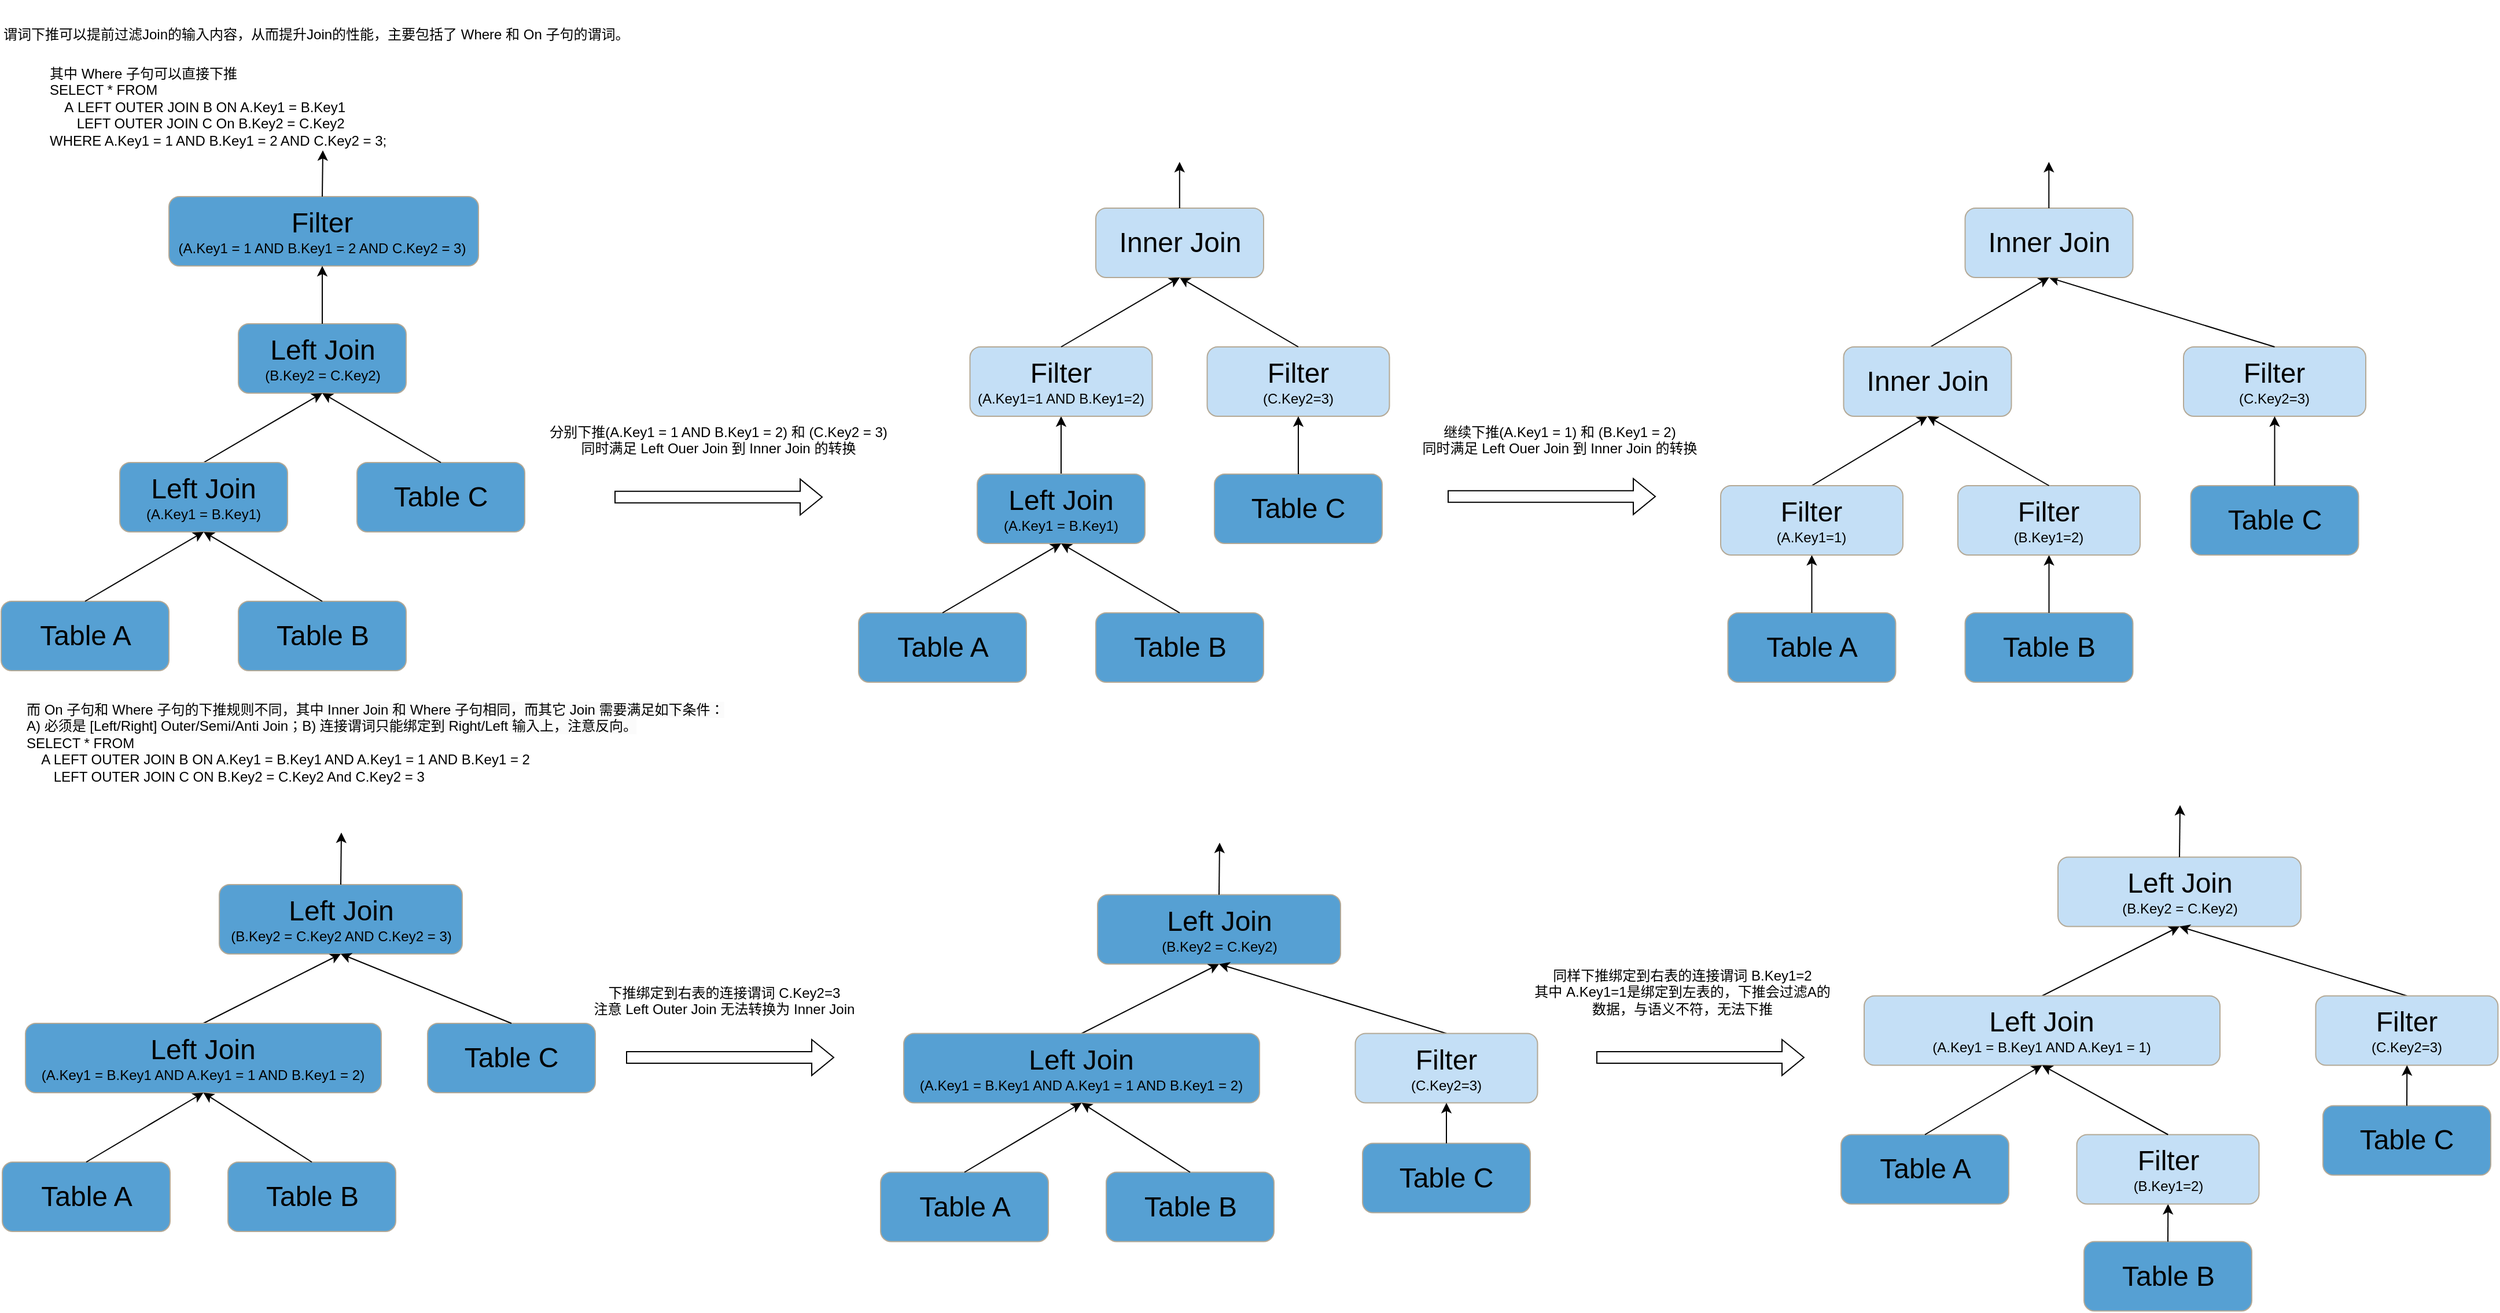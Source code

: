 <mxfile version="21.2.1" type="github">
  <diagram name="谓词下推" id="cbsx9Czcc-8pzS0EADx3">
    <mxGraphModel dx="4780" dy="2360" grid="1" gridSize="10" guides="1" tooltips="1" connect="1" arrows="1" fold="1" page="1" pageScale="1" pageWidth="827" pageHeight="1169" math="0" shadow="0">
      <root>
        <mxCell id="0" />
        <mxCell id="1" parent="0" />
        <mxCell id="pJjKv-Byt6Ofe4KoQBYE-75" value="" style="rounded=1;whiteSpace=wrap;html=1;strokeColor=#b4a996;fillColor=#c4dff6;" vertex="1" parent="1">
          <mxGeometry x="1052.25" y="310" width="157.5" height="60" as="geometry" />
        </mxCell>
        <mxCell id="pJjKv-Byt6Ofe4KoQBYE-1" value="谓词下推可以提前过滤Join的输入内容，从而提升Join的性能，主要包括了 Where 和 On 子句的谓词。" style="text;html=1;strokeColor=none;fillColor=none;align=left;verticalAlign=middle;whiteSpace=wrap;rounded=0;" vertex="1" parent="1">
          <mxGeometry x="10" y="10" width="800" height="60" as="geometry" />
        </mxCell>
        <mxCell id="pJjKv-Byt6Ofe4KoQBYE-3" value="其中 Where 子句可以直接下推&lt;br&gt;SELECT * FROM&lt;br&gt;&amp;nbsp; &amp;nbsp; A&amp;nbsp;LEFT OUTER JOIN B ON A.Key1 = B.Key1&amp;nbsp;&lt;br&gt;&amp;nbsp; &amp;nbsp; &amp;nbsp; &amp;nbsp;LEFT OUTER JOIN&amp;nbsp;C On B.Key2 = C.Key2&amp;nbsp;&lt;br&gt;WHERE A.Key1 = 1 AND B.Key1 = 2 AND C.Key2 = 3;" style="text;whiteSpace=wrap;html=1;" vertex="1" parent="1">
          <mxGeometry x="50" y="60" width="360" height="90" as="geometry" />
        </mxCell>
        <mxCell id="pJjKv-Byt6Ofe4KoQBYE-4" value="" style="rounded=1;whiteSpace=wrap;html=1;strokeColor=#b4a996;fillColor=#56a0d3;" vertex="1" parent="1">
          <mxGeometry x="155" y="180" width="267.5" height="60" as="geometry" />
        </mxCell>
        <mxCell id="pJjKv-Byt6Ofe4KoQBYE-5" value="&lt;font style=&quot;&quot;&gt;&lt;span style=&quot;font-size: 24px;&quot;&gt;Filter&lt;/span&gt;&lt;br&gt;&lt;font style=&quot;font-size: 12px;&quot;&gt;(A.Key1 = 1 AND B.Key1 = 2 AND C.Key2 = 3)&lt;/font&gt;&lt;br&gt;&lt;/font&gt;" style="text;html=1;strokeColor=none;fillColor=none;align=center;verticalAlign=middle;whiteSpace=wrap;rounded=0;" vertex="1" parent="1">
          <mxGeometry x="155" y="180" width="265" height="60" as="geometry" />
        </mxCell>
        <mxCell id="pJjKv-Byt6Ofe4KoQBYE-6" value="" style="rounded=1;whiteSpace=wrap;html=1;strokeColor=#b4a996;fillColor=#56a0d3;" vertex="1" parent="1">
          <mxGeometry x="215" y="290" width="145" height="60" as="geometry" />
        </mxCell>
        <mxCell id="pJjKv-Byt6Ofe4KoQBYE-7" value="&lt;font style=&quot;&quot;&gt;&lt;span style=&quot;font-size: 24px;&quot;&gt;Left Join&lt;br&gt;&lt;/span&gt;(B.Key2 = C.Key2)&lt;br&gt;&lt;/font&gt;" style="text;html=1;strokeColor=none;fillColor=none;align=center;verticalAlign=middle;whiteSpace=wrap;rounded=0;" vertex="1" parent="1">
          <mxGeometry x="227.5" y="290" width="120" height="60" as="geometry" />
        </mxCell>
        <mxCell id="pJjKv-Byt6Ofe4KoQBYE-10" value="" style="rounded=1;whiteSpace=wrap;html=1;strokeColor=#b4a996;fillColor=#56a0d3;" vertex="1" parent="1">
          <mxGeometry x="317.5" y="410" width="145" height="60" as="geometry" />
        </mxCell>
        <mxCell id="pJjKv-Byt6Ofe4KoQBYE-11" value="&lt;font style=&quot;&quot;&gt;&lt;span style=&quot;font-size: 24px;&quot;&gt;Table C&lt;/span&gt;&lt;br&gt;&lt;/font&gt;" style="text;html=1;strokeColor=none;fillColor=none;align=center;verticalAlign=middle;whiteSpace=wrap;rounded=0;" vertex="1" parent="1">
          <mxGeometry x="330" y="410" width="120" height="60" as="geometry" />
        </mxCell>
        <mxCell id="pJjKv-Byt6Ofe4KoQBYE-12" value="" style="endArrow=classic;html=1;rounded=0;exitX=0.5;exitY=0;exitDx=0;exitDy=0;entryX=0.5;entryY=1;entryDx=0;entryDy=0;" edge="1" parent="1" source="pJjKv-Byt6Ofe4KoQBYE-45" target="pJjKv-Byt6Ofe4KoQBYE-7">
          <mxGeometry width="50" height="50" relative="1" as="geometry">
            <mxPoint x="185" y="410" as="sourcePoint" />
            <mxPoint x="555" y="320" as="targetPoint" />
          </mxGeometry>
        </mxCell>
        <mxCell id="pJjKv-Byt6Ofe4KoQBYE-13" value="" style="endArrow=classic;html=1;rounded=0;exitX=0.5;exitY=0;exitDx=0;exitDy=0;entryX=0.5;entryY=1;entryDx=0;entryDy=0;" edge="1" parent="1" source="pJjKv-Byt6Ofe4KoQBYE-11" target="pJjKv-Byt6Ofe4KoQBYE-7">
          <mxGeometry width="50" height="50" relative="1" as="geometry">
            <mxPoint x="195" y="420" as="sourcePoint" />
            <mxPoint x="298" y="360" as="targetPoint" />
          </mxGeometry>
        </mxCell>
        <mxCell id="pJjKv-Byt6Ofe4KoQBYE-14" value="" style="endArrow=classic;html=1;rounded=0;entryX=0.5;entryY=1;entryDx=0;entryDy=0;" edge="1" parent="1" source="pJjKv-Byt6Ofe4KoQBYE-7" target="pJjKv-Byt6Ofe4KoQBYE-5">
          <mxGeometry width="50" height="50" relative="1" as="geometry">
            <mxPoint x="400" y="420" as="sourcePoint" />
            <mxPoint x="298" y="360" as="targetPoint" />
          </mxGeometry>
        </mxCell>
        <mxCell id="pJjKv-Byt6Ofe4KoQBYE-15" value="" style="endArrow=classic;html=1;rounded=0;exitX=0.5;exitY=0;exitDx=0;exitDy=0;" edge="1" parent="1" source="pJjKv-Byt6Ofe4KoQBYE-5">
          <mxGeometry width="50" height="50" relative="1" as="geometry">
            <mxPoint x="410" y="430" as="sourcePoint" />
            <mxPoint x="288" y="140" as="targetPoint" />
          </mxGeometry>
        </mxCell>
        <mxCell id="pJjKv-Byt6Ofe4KoQBYE-44" value="" style="rounded=1;whiteSpace=wrap;html=1;strokeColor=#b4a996;fillColor=#56a0d3;" vertex="1" parent="1">
          <mxGeometry x="112.5" y="410" width="145" height="60" as="geometry" />
        </mxCell>
        <mxCell id="pJjKv-Byt6Ofe4KoQBYE-45" value="&lt;font style=&quot;&quot;&gt;&lt;span style=&quot;font-size: 24px;&quot;&gt;Left Join&lt;br&gt;&lt;/span&gt;(A.Key1 = B.Key1)&lt;br&gt;&lt;/font&gt;" style="text;html=1;strokeColor=none;fillColor=none;align=center;verticalAlign=middle;whiteSpace=wrap;rounded=0;" vertex="1" parent="1">
          <mxGeometry x="125" y="410" width="120" height="60" as="geometry" />
        </mxCell>
        <mxCell id="pJjKv-Byt6Ofe4KoQBYE-46" value="" style="rounded=1;whiteSpace=wrap;html=1;strokeColor=#b4a996;fillColor=#56a0d3;" vertex="1" parent="1">
          <mxGeometry x="10" y="530" width="145" height="60" as="geometry" />
        </mxCell>
        <mxCell id="pJjKv-Byt6Ofe4KoQBYE-47" value="&lt;font style=&quot;&quot;&gt;&lt;span style=&quot;font-size: 24px;&quot;&gt;Table A&lt;/span&gt;&lt;br&gt;&lt;/font&gt;" style="text;html=1;strokeColor=none;fillColor=none;align=center;verticalAlign=middle;whiteSpace=wrap;rounded=0;" vertex="1" parent="1">
          <mxGeometry x="22.5" y="530" width="120" height="60" as="geometry" />
        </mxCell>
        <mxCell id="pJjKv-Byt6Ofe4KoQBYE-48" value="" style="rounded=1;whiteSpace=wrap;html=1;strokeColor=#b4a996;fillColor=#56a0d3;" vertex="1" parent="1">
          <mxGeometry x="215" y="530" width="145" height="60" as="geometry" />
        </mxCell>
        <mxCell id="pJjKv-Byt6Ofe4KoQBYE-49" value="&lt;font style=&quot;&quot;&gt;&lt;span style=&quot;font-size: 24px;&quot;&gt;Table B&lt;/span&gt;&lt;br&gt;&lt;/font&gt;" style="text;html=1;strokeColor=none;fillColor=none;align=center;verticalAlign=middle;whiteSpace=wrap;rounded=0;" vertex="1" parent="1">
          <mxGeometry x="227.5" y="530" width="120" height="60" as="geometry" />
        </mxCell>
        <mxCell id="pJjKv-Byt6Ofe4KoQBYE-50" value="" style="endArrow=classic;html=1;rounded=0;exitX=0.5;exitY=0;exitDx=0;exitDy=0;entryX=0.5;entryY=1;entryDx=0;entryDy=0;" edge="1" parent="1" source="pJjKv-Byt6Ofe4KoQBYE-47" target="pJjKv-Byt6Ofe4KoQBYE-45">
          <mxGeometry width="50" height="50" relative="1" as="geometry">
            <mxPoint x="402.5" y="490" as="sourcePoint" />
            <mxPoint x="452.5" y="440" as="targetPoint" />
          </mxGeometry>
        </mxCell>
        <mxCell id="pJjKv-Byt6Ofe4KoQBYE-51" value="" style="endArrow=classic;html=1;rounded=0;exitX=0.5;exitY=0;exitDx=0;exitDy=0;entryX=0.5;entryY=1;entryDx=0;entryDy=0;" edge="1" parent="1" source="pJjKv-Byt6Ofe4KoQBYE-49" target="pJjKv-Byt6Ofe4KoQBYE-45">
          <mxGeometry width="50" height="50" relative="1" as="geometry">
            <mxPoint x="92.5" y="540" as="sourcePoint" />
            <mxPoint x="195.5" y="480" as="targetPoint" />
          </mxGeometry>
        </mxCell>
        <mxCell id="pJjKv-Byt6Ofe4KoQBYE-52" value="分别下推(A.Key1 = 1 AND B.Key1 = 2) 和 (C.Key2 = 3)&lt;br&gt;同时满足 Left Ouer Join 到 Inner Join 的转换" style="text;whiteSpace=wrap;html=1;align=center;" vertex="1" parent="1">
          <mxGeometry x="475" y="370" width="310" height="40" as="geometry" />
        </mxCell>
        <mxCell id="pJjKv-Byt6Ofe4KoQBYE-56" value="&lt;font style=&quot;&quot;&gt;&lt;span style=&quot;font-size: 24px;&quot;&gt;Filter&lt;br&gt;&lt;/span&gt;(C.Key2=3)&lt;br&gt;&lt;/font&gt;" style="text;html=1;strokeColor=none;fillColor=none;align=center;verticalAlign=middle;whiteSpace=wrap;rounded=0;" vertex="1" parent="1">
          <mxGeometry x="1056" y="310" width="150" height="60" as="geometry" />
        </mxCell>
        <mxCell id="pJjKv-Byt6Ofe4KoQBYE-57" value="" style="rounded=1;whiteSpace=wrap;html=1;strokeColor=#b4a996;fillColor=#56a0d3;" vertex="1" parent="1">
          <mxGeometry x="1058.5" y="420" width="145" height="60" as="geometry" />
        </mxCell>
        <mxCell id="pJjKv-Byt6Ofe4KoQBYE-58" value="&lt;font style=&quot;&quot;&gt;&lt;span style=&quot;font-size: 24px;&quot;&gt;Table C&lt;/span&gt;&lt;br&gt;&lt;/font&gt;" style="text;html=1;strokeColor=none;fillColor=none;align=center;verticalAlign=middle;whiteSpace=wrap;rounded=0;" vertex="1" parent="1">
          <mxGeometry x="1071" y="420" width="120" height="60" as="geometry" />
        </mxCell>
        <mxCell id="pJjKv-Byt6Ofe4KoQBYE-59" value="" style="endArrow=classic;html=1;rounded=0;exitX=0.5;exitY=0;exitDx=0;exitDy=0;entryX=0.5;entryY=1;entryDx=0;entryDy=0;" edge="1" parent="1" source="pJjKv-Byt6Ofe4KoQBYE-64" target="pJjKv-Byt6Ofe4KoQBYE-74">
          <mxGeometry width="50" height="50" relative="1" as="geometry">
            <mxPoint x="926" y="420" as="sourcePoint" />
            <mxPoint x="1296" y="330" as="targetPoint" />
          </mxGeometry>
        </mxCell>
        <mxCell id="pJjKv-Byt6Ofe4KoQBYE-60" value="" style="endArrow=classic;html=1;rounded=0;exitX=0.5;exitY=0;exitDx=0;exitDy=0;entryX=0.5;entryY=1;entryDx=0;entryDy=0;" edge="1" parent="1" source="pJjKv-Byt6Ofe4KoQBYE-58" target="pJjKv-Byt6Ofe4KoQBYE-56">
          <mxGeometry width="50" height="50" relative="1" as="geometry">
            <mxPoint x="936" y="430" as="sourcePoint" />
            <mxPoint x="1039" y="370" as="targetPoint" />
          </mxGeometry>
        </mxCell>
        <mxCell id="pJjKv-Byt6Ofe4KoQBYE-61" value="" style="endArrow=classic;html=1;rounded=0;entryX=0.5;entryY=1;entryDx=0;entryDy=0;exitX=0.5;exitY=0;exitDx=0;exitDy=0;" edge="1" parent="1" source="pJjKv-Byt6Ofe4KoQBYE-56" target="pJjKv-Byt6Ofe4KoQBYE-72">
          <mxGeometry width="50" height="50" relative="1" as="geometry">
            <mxPoint x="1141" y="430" as="sourcePoint" />
            <mxPoint x="1028.5" y="250" as="targetPoint" />
          </mxGeometry>
        </mxCell>
        <mxCell id="pJjKv-Byt6Ofe4KoQBYE-63" value="" style="rounded=1;whiteSpace=wrap;html=1;strokeColor=#b4a996;fillColor=#56a0d3;" vertex="1" parent="1">
          <mxGeometry x="853.5" y="420" width="145" height="60" as="geometry" />
        </mxCell>
        <mxCell id="pJjKv-Byt6Ofe4KoQBYE-64" value="&lt;font style=&quot;&quot;&gt;&lt;span style=&quot;font-size: 24px;&quot;&gt;Left Join&lt;br&gt;&lt;/span&gt;(A.Key1 = B.Key1)&lt;br&gt;&lt;/font&gt;" style="text;html=1;strokeColor=none;fillColor=none;align=center;verticalAlign=middle;whiteSpace=wrap;rounded=0;" vertex="1" parent="1">
          <mxGeometry x="866" y="420" width="120" height="60" as="geometry" />
        </mxCell>
        <mxCell id="pJjKv-Byt6Ofe4KoQBYE-65" value="" style="rounded=1;whiteSpace=wrap;html=1;strokeColor=#b4a996;fillColor=#56a0d3;" vertex="1" parent="1">
          <mxGeometry x="751" y="540" width="145" height="60" as="geometry" />
        </mxCell>
        <mxCell id="pJjKv-Byt6Ofe4KoQBYE-66" value="&lt;font style=&quot;&quot;&gt;&lt;span style=&quot;font-size: 24px;&quot;&gt;Table A&lt;/span&gt;&lt;br&gt;&lt;/font&gt;" style="text;html=1;strokeColor=none;fillColor=none;align=center;verticalAlign=middle;whiteSpace=wrap;rounded=0;" vertex="1" parent="1">
          <mxGeometry x="763.5" y="540" width="120" height="60" as="geometry" />
        </mxCell>
        <mxCell id="pJjKv-Byt6Ofe4KoQBYE-67" value="" style="rounded=1;whiteSpace=wrap;html=1;strokeColor=#b4a996;fillColor=#56a0d3;" vertex="1" parent="1">
          <mxGeometry x="956" y="540" width="145" height="60" as="geometry" />
        </mxCell>
        <mxCell id="pJjKv-Byt6Ofe4KoQBYE-68" value="&lt;font style=&quot;&quot;&gt;&lt;span style=&quot;font-size: 24px;&quot;&gt;Table B&lt;/span&gt;&lt;br&gt;&lt;/font&gt;" style="text;html=1;strokeColor=none;fillColor=none;align=center;verticalAlign=middle;whiteSpace=wrap;rounded=0;" vertex="1" parent="1">
          <mxGeometry x="968.5" y="540" width="120" height="60" as="geometry" />
        </mxCell>
        <mxCell id="pJjKv-Byt6Ofe4KoQBYE-69" value="" style="endArrow=classic;html=1;rounded=0;exitX=0.5;exitY=0;exitDx=0;exitDy=0;entryX=0.5;entryY=1;entryDx=0;entryDy=0;" edge="1" parent="1" source="pJjKv-Byt6Ofe4KoQBYE-66" target="pJjKv-Byt6Ofe4KoQBYE-64">
          <mxGeometry width="50" height="50" relative="1" as="geometry">
            <mxPoint x="1143.5" y="500" as="sourcePoint" />
            <mxPoint x="1193.5" y="450" as="targetPoint" />
          </mxGeometry>
        </mxCell>
        <mxCell id="pJjKv-Byt6Ofe4KoQBYE-70" value="" style="endArrow=classic;html=1;rounded=0;exitX=0.5;exitY=0;exitDx=0;exitDy=0;entryX=0.5;entryY=1;entryDx=0;entryDy=0;" edge="1" parent="1" source="pJjKv-Byt6Ofe4KoQBYE-68" target="pJjKv-Byt6Ofe4KoQBYE-64">
          <mxGeometry width="50" height="50" relative="1" as="geometry">
            <mxPoint x="833.5" y="550" as="sourcePoint" />
            <mxPoint x="936.5" y="490" as="targetPoint" />
          </mxGeometry>
        </mxCell>
        <mxCell id="pJjKv-Byt6Ofe4KoQBYE-71" value="" style="rounded=1;whiteSpace=wrap;html=1;strokeColor=#b4a996;fillColor=#c4dff6;" vertex="1" parent="1">
          <mxGeometry x="956" y="190" width="145" height="60" as="geometry" />
        </mxCell>
        <mxCell id="pJjKv-Byt6Ofe4KoQBYE-72" value="&lt;font style=&quot;&quot;&gt;&lt;span style=&quot;font-size: 24px;&quot;&gt;Inner Join&lt;/span&gt;&lt;br&gt;&lt;/font&gt;" style="text;html=1;strokeColor=none;fillColor=none;align=center;verticalAlign=middle;whiteSpace=wrap;rounded=0;" vertex="1" parent="1">
          <mxGeometry x="968.5" y="190" width="120" height="60" as="geometry" />
        </mxCell>
        <mxCell id="pJjKv-Byt6Ofe4KoQBYE-73" value="" style="rounded=1;whiteSpace=wrap;html=1;strokeColor=#b4a996;fillColor=#c4dff6;" vertex="1" parent="1">
          <mxGeometry x="847.25" y="310" width="157.5" height="60" as="geometry" />
        </mxCell>
        <mxCell id="pJjKv-Byt6Ofe4KoQBYE-74" value="&lt;font style=&quot;&quot;&gt;&lt;span style=&quot;font-size: 24px;&quot;&gt;Filter&lt;br&gt;&lt;/span&gt;(A.Key1=1 AND B.Key1=2)&lt;br&gt;&lt;/font&gt;" style="text;html=1;strokeColor=none;fillColor=none;align=center;verticalAlign=middle;whiteSpace=wrap;rounded=0;" vertex="1" parent="1">
          <mxGeometry x="846" y="310" width="160" height="60" as="geometry" />
        </mxCell>
        <mxCell id="pJjKv-Byt6Ofe4KoQBYE-76" value="" style="endArrow=classic;html=1;rounded=0;entryX=0.5;entryY=1;entryDx=0;entryDy=0;exitX=0.5;exitY=0;exitDx=0;exitDy=0;" edge="1" parent="1" source="pJjKv-Byt6Ofe4KoQBYE-74" target="pJjKv-Byt6Ofe4KoQBYE-72">
          <mxGeometry width="50" height="50" relative="1" as="geometry">
            <mxPoint x="1141" y="320" as="sourcePoint" />
            <mxPoint x="1038.5" y="260" as="targetPoint" />
          </mxGeometry>
        </mxCell>
        <mxCell id="pJjKv-Byt6Ofe4KoQBYE-78" value="" style="endArrow=classic;html=1;rounded=0;exitX=0.5;exitY=0;exitDx=0;exitDy=0;" edge="1" parent="1">
          <mxGeometry width="50" height="50" relative="1" as="geometry">
            <mxPoint x="1028.4" y="190" as="sourcePoint" />
            <mxPoint x="1028.4" y="150" as="targetPoint" />
          </mxGeometry>
        </mxCell>
        <mxCell id="pJjKv-Byt6Ofe4KoQBYE-79" value="" style="rounded=1;whiteSpace=wrap;html=1;strokeColor=#b4a996;fillColor=#c4dff6;" vertex="1" parent="1">
          <mxGeometry x="1896" y="310" width="157.5" height="60" as="geometry" />
        </mxCell>
        <mxCell id="pJjKv-Byt6Ofe4KoQBYE-80" value="&lt;font style=&quot;&quot;&gt;&lt;span style=&quot;font-size: 24px;&quot;&gt;Filter&lt;br&gt;&lt;/span&gt;(C.Key2=3)&lt;br&gt;&lt;/font&gt;" style="text;html=1;strokeColor=none;fillColor=none;align=center;verticalAlign=middle;whiteSpace=wrap;rounded=0;" vertex="1" parent="1">
          <mxGeometry x="1912.25" y="310" width="125" height="60" as="geometry" />
        </mxCell>
        <mxCell id="pJjKv-Byt6Ofe4KoQBYE-81" value="" style="rounded=1;whiteSpace=wrap;html=1;strokeColor=#b4a996;fillColor=#56a0d3;" vertex="1" parent="1">
          <mxGeometry x="1902.25" y="430" width="145" height="60" as="geometry" />
        </mxCell>
        <mxCell id="pJjKv-Byt6Ofe4KoQBYE-82" value="&lt;font style=&quot;&quot;&gt;&lt;span style=&quot;font-size: 24px;&quot;&gt;Table C&lt;/span&gt;&lt;br&gt;&lt;/font&gt;" style="text;html=1;strokeColor=none;fillColor=none;align=center;verticalAlign=middle;whiteSpace=wrap;rounded=0;" vertex="1" parent="1">
          <mxGeometry x="1914.75" y="430" width="120" height="60" as="geometry" />
        </mxCell>
        <mxCell id="pJjKv-Byt6Ofe4KoQBYE-83" value="" style="endArrow=classic;html=1;rounded=0;exitX=0.5;exitY=0;exitDx=0;exitDy=0;entryX=0.5;entryY=1;entryDx=0;entryDy=0;" edge="1" parent="1" source="pJjKv-Byt6Ofe4KoQBYE-102" target="pJjKv-Byt6Ofe4KoQBYE-106">
          <mxGeometry width="50" height="50" relative="1" as="geometry">
            <mxPoint x="1677.25" y="420" as="sourcePoint" />
            <mxPoint x="1677.25" y="370" as="targetPoint" />
          </mxGeometry>
        </mxCell>
        <mxCell id="pJjKv-Byt6Ofe4KoQBYE-84" value="" style="endArrow=classic;html=1;rounded=0;exitX=0.5;exitY=0;exitDx=0;exitDy=0;entryX=0.5;entryY=1;entryDx=0;entryDy=0;" edge="1" parent="1" source="pJjKv-Byt6Ofe4KoQBYE-82" target="pJjKv-Byt6Ofe4KoQBYE-80">
          <mxGeometry width="50" height="50" relative="1" as="geometry">
            <mxPoint x="1687.25" y="430" as="sourcePoint" />
            <mxPoint x="1790.25" y="370" as="targetPoint" />
          </mxGeometry>
        </mxCell>
        <mxCell id="pJjKv-Byt6Ofe4KoQBYE-85" value="" style="endArrow=classic;html=1;rounded=0;entryX=0.5;entryY=1;entryDx=0;entryDy=0;exitX=0.5;exitY=0;exitDx=0;exitDy=0;" edge="1" parent="1" source="pJjKv-Byt6Ofe4KoQBYE-80" target="pJjKv-Byt6Ofe4KoQBYE-95">
          <mxGeometry width="50" height="50" relative="1" as="geometry">
            <mxPoint x="1892.25" y="430" as="sourcePoint" />
            <mxPoint x="1779.75" y="250" as="targetPoint" />
          </mxGeometry>
        </mxCell>
        <mxCell id="pJjKv-Byt6Ofe4KoQBYE-88" value="" style="rounded=1;whiteSpace=wrap;html=1;strokeColor=#b4a996;fillColor=#56a0d3;" vertex="1" parent="1">
          <mxGeometry x="1502.25" y="540" width="145" height="60" as="geometry" />
        </mxCell>
        <mxCell id="pJjKv-Byt6Ofe4KoQBYE-89" value="&lt;font style=&quot;&quot;&gt;&lt;span style=&quot;font-size: 24px;&quot;&gt;Table A&lt;/span&gt;&lt;br&gt;&lt;/font&gt;" style="text;html=1;strokeColor=none;fillColor=none;align=center;verticalAlign=middle;whiteSpace=wrap;rounded=0;" vertex="1" parent="1">
          <mxGeometry x="1514.75" y="540" width="120" height="60" as="geometry" />
        </mxCell>
        <mxCell id="pJjKv-Byt6Ofe4KoQBYE-90" value="" style="rounded=1;whiteSpace=wrap;html=1;strokeColor=#b4a996;fillColor=#56a0d3;" vertex="1" parent="1">
          <mxGeometry x="1707.25" y="540" width="145" height="60" as="geometry" />
        </mxCell>
        <mxCell id="pJjKv-Byt6Ofe4KoQBYE-91" value="&lt;font style=&quot;&quot;&gt;&lt;span style=&quot;font-size: 24px;&quot;&gt;Table B&lt;/span&gt;&lt;br&gt;&lt;/font&gt;" style="text;html=1;strokeColor=none;fillColor=none;align=center;verticalAlign=middle;whiteSpace=wrap;rounded=0;" vertex="1" parent="1">
          <mxGeometry x="1719.75" y="540" width="120" height="60" as="geometry" />
        </mxCell>
        <mxCell id="pJjKv-Byt6Ofe4KoQBYE-92" value="" style="endArrow=classic;html=1;rounded=0;exitX=0.5;exitY=0;exitDx=0;exitDy=0;entryX=0.5;entryY=1;entryDx=0;entryDy=0;" edge="1" parent="1" source="pJjKv-Byt6Ofe4KoQBYE-89" target="pJjKv-Byt6Ofe4KoQBYE-102">
          <mxGeometry width="50" height="50" relative="1" as="geometry">
            <mxPoint x="1894.75" y="500" as="sourcePoint" />
            <mxPoint x="1677.25" y="480" as="targetPoint" />
          </mxGeometry>
        </mxCell>
        <mxCell id="pJjKv-Byt6Ofe4KoQBYE-93" value="" style="endArrow=classic;html=1;rounded=0;exitX=0.5;exitY=0;exitDx=0;exitDy=0;entryX=0.5;entryY=1;entryDx=0;entryDy=0;" edge="1" parent="1" source="pJjKv-Byt6Ofe4KoQBYE-91" target="pJjKv-Byt6Ofe4KoQBYE-104">
          <mxGeometry width="50" height="50" relative="1" as="geometry">
            <mxPoint x="1584.75" y="550" as="sourcePoint" />
            <mxPoint x="1677.25" y="480" as="targetPoint" />
          </mxGeometry>
        </mxCell>
        <mxCell id="pJjKv-Byt6Ofe4KoQBYE-94" value="" style="rounded=1;whiteSpace=wrap;html=1;strokeColor=#b4a996;fillColor=#c4dff6;" vertex="1" parent="1">
          <mxGeometry x="1707.25" y="190" width="145" height="60" as="geometry" />
        </mxCell>
        <mxCell id="pJjKv-Byt6Ofe4KoQBYE-95" value="&lt;font style=&quot;&quot;&gt;&lt;span style=&quot;font-size: 24px;&quot;&gt;Inner Join&lt;/span&gt;&lt;br&gt;&lt;/font&gt;" style="text;html=1;strokeColor=none;fillColor=none;align=center;verticalAlign=middle;whiteSpace=wrap;rounded=0;" vertex="1" parent="1">
          <mxGeometry x="1719.75" y="190" width="120" height="60" as="geometry" />
        </mxCell>
        <mxCell id="pJjKv-Byt6Ofe4KoQBYE-98" value="" style="endArrow=classic;html=1;rounded=0;entryX=0.5;entryY=1;entryDx=0;entryDy=0;exitX=0.5;exitY=0;exitDx=0;exitDy=0;" edge="1" parent="1" target="pJjKv-Byt6Ofe4KoQBYE-95">
          <mxGeometry width="50" height="50" relative="1" as="geometry">
            <mxPoint x="1677.25" y="310" as="sourcePoint" />
            <mxPoint x="1789.75" y="260" as="targetPoint" />
          </mxGeometry>
        </mxCell>
        <mxCell id="pJjKv-Byt6Ofe4KoQBYE-99" value="" style="endArrow=classic;html=1;rounded=0;exitX=0.5;exitY=0;exitDx=0;exitDy=0;" edge="1" parent="1">
          <mxGeometry width="50" height="50" relative="1" as="geometry">
            <mxPoint x="1779.65" y="190" as="sourcePoint" />
            <mxPoint x="1779.65" y="150" as="targetPoint" />
          </mxGeometry>
        </mxCell>
        <mxCell id="pJjKv-Byt6Ofe4KoQBYE-100" value="继续下推(A.Key1 = 1) 和 (B.Key1 = 2)&lt;br&gt;同时满足 Left Ouer Join 到 Inner Join 的转换" style="text;whiteSpace=wrap;html=1;align=center;" vertex="1" parent="1">
          <mxGeometry x="1202.25" y="370" width="310" height="40" as="geometry" />
        </mxCell>
        <mxCell id="pJjKv-Byt6Ofe4KoQBYE-101" value="" style="rounded=1;whiteSpace=wrap;html=1;strokeColor=#b4a996;fillColor=#c4dff6;" vertex="1" parent="1">
          <mxGeometry x="1496" y="430" width="157.5" height="60" as="geometry" />
        </mxCell>
        <mxCell id="pJjKv-Byt6Ofe4KoQBYE-102" value="&lt;font style=&quot;&quot;&gt;&lt;span style=&quot;font-size: 24px;&quot;&gt;Filter&lt;br&gt;&lt;/span&gt;(A.Key1=1)&lt;br&gt;&lt;/font&gt;" style="text;html=1;strokeColor=none;fillColor=none;align=center;verticalAlign=middle;whiteSpace=wrap;rounded=0;" vertex="1" parent="1">
          <mxGeometry x="1512.25" y="430" width="125" height="60" as="geometry" />
        </mxCell>
        <mxCell id="pJjKv-Byt6Ofe4KoQBYE-103" value="" style="rounded=1;whiteSpace=wrap;html=1;strokeColor=#b4a996;fillColor=#c4dff6;" vertex="1" parent="1">
          <mxGeometry x="1701" y="430" width="157.5" height="60" as="geometry" />
        </mxCell>
        <mxCell id="pJjKv-Byt6Ofe4KoQBYE-104" value="&lt;font style=&quot;&quot;&gt;&lt;span style=&quot;font-size: 24px;&quot;&gt;Filter&lt;br&gt;&lt;/span&gt;(B.Key1=2)&lt;br&gt;&lt;/font&gt;" style="text;html=1;strokeColor=none;fillColor=none;align=center;verticalAlign=middle;whiteSpace=wrap;rounded=0;" vertex="1" parent="1">
          <mxGeometry x="1717.25" y="430" width="125" height="60" as="geometry" />
        </mxCell>
        <mxCell id="pJjKv-Byt6Ofe4KoQBYE-105" value="" style="rounded=1;whiteSpace=wrap;html=1;strokeColor=#b4a996;fillColor=#c4dff6;" vertex="1" parent="1">
          <mxGeometry x="1602.25" y="310" width="145" height="60" as="geometry" />
        </mxCell>
        <mxCell id="pJjKv-Byt6Ofe4KoQBYE-106" value="&lt;font style=&quot;&quot;&gt;&lt;span style=&quot;font-size: 24px;&quot;&gt;Inner Join&lt;/span&gt;&lt;br&gt;&lt;/font&gt;" style="text;html=1;strokeColor=none;fillColor=none;align=center;verticalAlign=middle;whiteSpace=wrap;rounded=0;" vertex="1" parent="1">
          <mxGeometry x="1614.75" y="310" width="120" height="60" as="geometry" />
        </mxCell>
        <mxCell id="pJjKv-Byt6Ofe4KoQBYE-107" value="" style="endArrow=classic;html=1;rounded=0;exitX=0.5;exitY=0;exitDx=0;exitDy=0;entryX=0.5;entryY=1;entryDx=0;entryDy=0;" edge="1" parent="1" source="pJjKv-Byt6Ofe4KoQBYE-104" target="pJjKv-Byt6Ofe4KoQBYE-106">
          <mxGeometry width="50" height="50" relative="1" as="geometry">
            <mxPoint x="1585.25" y="440" as="sourcePoint" />
            <mxPoint x="1685.25" y="380" as="targetPoint" />
          </mxGeometry>
        </mxCell>
        <mxCell id="pJjKv-Byt6Ofe4KoQBYE-108" value="&lt;span style=&quot;color: rgb(0, 0, 0); font-family: Helvetica; font-size: 12px; font-style: normal; font-variant-ligatures: normal; font-variant-caps: normal; font-weight: 400; letter-spacing: normal; orphans: 2; text-align: left; text-indent: 0px; text-transform: none; widows: 2; word-spacing: 0px; -webkit-text-stroke-width: 0px; background-color: rgb(251, 251, 251); text-decoration-thickness: initial; text-decoration-style: initial; text-decoration-color: initial; float: none; display: inline !important;&quot;&gt;而 On 子句和 Where 子句的下推规则不同，其中 Inner Join 和 Where 子句相同，而其它 Join 需要满足如下条件：&lt;/span&gt;&lt;br style=&quot;border-color: var(--border-color); color: rgb(0, 0, 0); font-family: Helvetica; font-size: 12px; font-style: normal; font-variant-ligatures: normal; font-variant-caps: normal; font-weight: 400; letter-spacing: normal; orphans: 2; text-align: left; text-indent: 0px; text-transform: none; widows: 2; word-spacing: 0px; -webkit-text-stroke-width: 0px; background-color: rgb(251, 251, 251); text-decoration-thickness: initial; text-decoration-style: initial; text-decoration-color: initial;&quot;&gt;&lt;span style=&quot;orphans: 2; text-align: left; text-indent: 0px; widows: 2; background-color: rgb(251, 251, 251); text-decoration-thickness: initial; text-decoration-style: initial; text-decoration-color: initial; float: none; display: inline !important;&quot;&gt;A)&amp;nbsp;必须是 [Left/Right] Outer/Semi/Anti Join；B) 连接谓词只能绑定到 Right/Left 输入上，注意反向。&lt;br&gt;&lt;div style=&quot;&quot;&gt;SELECT * FROM&lt;/div&gt;&lt;div style=&quot;&quot;&gt;&amp;nbsp; &amp;nbsp; A LEFT OUTER JOIN B ON A.Key1 = B.Key1 AND A.Key1 = 1 AND B.Key1 = 2&lt;/div&gt;&lt;div style=&quot;&quot;&gt;&amp;nbsp; &amp;nbsp; &amp;nbsp; &amp;nbsp;LEFT OUTER JOIN C ON B.Key2 = C.Key2 And C.Key2 = 3&lt;br&gt;&lt;/div&gt;&lt;div style=&quot;color: rgb(0, 0, 0); font-family: Helvetica; font-size: 12px; font-style: normal; font-variant-ligatures: normal; font-variant-caps: normal; font-weight: 400; letter-spacing: normal; text-transform: none; word-spacing: 0px; -webkit-text-stroke-width: 0px;&quot;&gt;&lt;br&gt;&lt;/div&gt;&lt;/span&gt;" style="text;whiteSpace=wrap;html=1;" vertex="1" parent="1">
          <mxGeometry x="30" y="610" width="676" height="90" as="geometry" />
        </mxCell>
        <mxCell id="pJjKv-Byt6Ofe4KoQBYE-112" value="" style="rounded=1;whiteSpace=wrap;html=1;strokeColor=#b4a996;fillColor=#56a0d3;" vertex="1" parent="1">
          <mxGeometry x="198.5" y="775" width="210" height="60" as="geometry" />
        </mxCell>
        <mxCell id="pJjKv-Byt6Ofe4KoQBYE-113" value="&lt;font style=&quot;&quot;&gt;&lt;span style=&quot;font-size: 24px;&quot;&gt;Left Join&lt;br&gt;&lt;/span&gt;(B.Key2 = C.Key2 AND C.Key2 = 3)&lt;br&gt;&lt;/font&gt;" style="text;html=1;strokeColor=none;fillColor=none;align=center;verticalAlign=middle;whiteSpace=wrap;rounded=0;" vertex="1" parent="1">
          <mxGeometry x="203.5" y="775" width="200" height="60" as="geometry" />
        </mxCell>
        <mxCell id="pJjKv-Byt6Ofe4KoQBYE-114" value="" style="rounded=1;whiteSpace=wrap;html=1;strokeColor=#b4a996;fillColor=#56a0d3;" vertex="1" parent="1">
          <mxGeometry x="378.5" y="895" width="145" height="60" as="geometry" />
        </mxCell>
        <mxCell id="pJjKv-Byt6Ofe4KoQBYE-115" value="&lt;font style=&quot;&quot;&gt;&lt;span style=&quot;font-size: 24px;&quot;&gt;Table C&lt;/span&gt;&lt;br&gt;&lt;/font&gt;" style="text;html=1;strokeColor=none;fillColor=none;align=center;verticalAlign=middle;whiteSpace=wrap;rounded=0;" vertex="1" parent="1">
          <mxGeometry x="391" y="895" width="120" height="60" as="geometry" />
        </mxCell>
        <mxCell id="pJjKv-Byt6Ofe4KoQBYE-116" value="" style="endArrow=classic;html=1;rounded=0;exitX=0.5;exitY=0;exitDx=0;exitDy=0;entryX=0.5;entryY=1;entryDx=0;entryDy=0;" edge="1" parent="1" source="pJjKv-Byt6Ofe4KoQBYE-121" target="pJjKv-Byt6Ofe4KoQBYE-113">
          <mxGeometry width="50" height="50" relative="1" as="geometry">
            <mxPoint x="246" y="895" as="sourcePoint" />
            <mxPoint x="616" y="805" as="targetPoint" />
          </mxGeometry>
        </mxCell>
        <mxCell id="pJjKv-Byt6Ofe4KoQBYE-117" value="" style="endArrow=classic;html=1;rounded=0;exitX=0.5;exitY=0;exitDx=0;exitDy=0;entryX=0.5;entryY=1;entryDx=0;entryDy=0;" edge="1" parent="1" source="pJjKv-Byt6Ofe4KoQBYE-115" target="pJjKv-Byt6Ofe4KoQBYE-113">
          <mxGeometry width="50" height="50" relative="1" as="geometry">
            <mxPoint x="256" y="905" as="sourcePoint" />
            <mxPoint x="359" y="845" as="targetPoint" />
          </mxGeometry>
        </mxCell>
        <mxCell id="pJjKv-Byt6Ofe4KoQBYE-118" value="" style="endArrow=classic;html=1;rounded=0;exitX=0.5;exitY=0;exitDx=0;exitDy=0;" edge="1" parent="1" source="pJjKv-Byt6Ofe4KoQBYE-113">
          <mxGeometry width="50" height="50" relative="1" as="geometry">
            <mxPoint x="461" y="905" as="sourcePoint" />
            <mxPoint x="304" y="730" as="targetPoint" />
          </mxGeometry>
        </mxCell>
        <mxCell id="pJjKv-Byt6Ofe4KoQBYE-120" value="" style="rounded=1;whiteSpace=wrap;html=1;strokeColor=#b4a996;fillColor=#56a0d3;" vertex="1" parent="1">
          <mxGeometry x="31" y="895" width="307.5" height="60" as="geometry" />
        </mxCell>
        <mxCell id="pJjKv-Byt6Ofe4KoQBYE-121" value="&lt;font style=&quot;&quot;&gt;&lt;span style=&quot;font-size: 24px;&quot;&gt;Left Join&lt;br&gt;&lt;/span&gt;(A.Key1 = B.Key1 AND A.Key1 = 1 AND B.Key1 = 2)&lt;br&gt;&lt;/font&gt;" style="text;html=1;strokeColor=none;fillColor=none;align=center;verticalAlign=middle;whiteSpace=wrap;rounded=0;" vertex="1" parent="1">
          <mxGeometry x="42.25" y="895" width="285" height="60" as="geometry" />
        </mxCell>
        <mxCell id="pJjKv-Byt6Ofe4KoQBYE-122" value="" style="rounded=1;whiteSpace=wrap;html=1;strokeColor=#b4a996;fillColor=#56a0d3;" vertex="1" parent="1">
          <mxGeometry x="11" y="1015" width="145" height="60" as="geometry" />
        </mxCell>
        <mxCell id="pJjKv-Byt6Ofe4KoQBYE-123" value="&lt;font style=&quot;&quot;&gt;&lt;span style=&quot;font-size: 24px;&quot;&gt;Table A&lt;/span&gt;&lt;br&gt;&lt;/font&gt;" style="text;html=1;strokeColor=none;fillColor=none;align=center;verticalAlign=middle;whiteSpace=wrap;rounded=0;" vertex="1" parent="1">
          <mxGeometry x="23.5" y="1015" width="120" height="60" as="geometry" />
        </mxCell>
        <mxCell id="pJjKv-Byt6Ofe4KoQBYE-124" value="" style="rounded=1;whiteSpace=wrap;html=1;strokeColor=#b4a996;fillColor=#56a0d3;" vertex="1" parent="1">
          <mxGeometry x="206" y="1015" width="145" height="60" as="geometry" />
        </mxCell>
        <mxCell id="pJjKv-Byt6Ofe4KoQBYE-125" value="&lt;font style=&quot;&quot;&gt;&lt;span style=&quot;font-size: 24px;&quot;&gt;Table B&lt;/span&gt;&lt;br&gt;&lt;/font&gt;" style="text;html=1;strokeColor=none;fillColor=none;align=center;verticalAlign=middle;whiteSpace=wrap;rounded=0;" vertex="1" parent="1">
          <mxGeometry x="218.5" y="1015" width="120" height="60" as="geometry" />
        </mxCell>
        <mxCell id="pJjKv-Byt6Ofe4KoQBYE-126" value="" style="endArrow=classic;html=1;rounded=0;exitX=0.5;exitY=0;exitDx=0;exitDy=0;entryX=0.5;entryY=1;entryDx=0;entryDy=0;" edge="1" parent="1" source="pJjKv-Byt6Ofe4KoQBYE-123" target="pJjKv-Byt6Ofe4KoQBYE-121">
          <mxGeometry width="50" height="50" relative="1" as="geometry">
            <mxPoint x="463.5" y="975" as="sourcePoint" />
            <mxPoint x="513.5" y="925" as="targetPoint" />
          </mxGeometry>
        </mxCell>
        <mxCell id="pJjKv-Byt6Ofe4KoQBYE-127" value="" style="endArrow=classic;html=1;rounded=0;exitX=0.5;exitY=0;exitDx=0;exitDy=0;entryX=0.5;entryY=1;entryDx=0;entryDy=0;" edge="1" parent="1" source="pJjKv-Byt6Ofe4KoQBYE-125" target="pJjKv-Byt6Ofe4KoQBYE-121">
          <mxGeometry width="50" height="50" relative="1" as="geometry">
            <mxPoint x="153.5" y="1025" as="sourcePoint" />
            <mxPoint x="256.5" y="965" as="targetPoint" />
          </mxGeometry>
        </mxCell>
        <mxCell id="pJjKv-Byt6Ofe4KoQBYE-128" value="下推绑定到右表的连接谓词 C.Key2=3&lt;br&gt;注意 Left Outer Join 无法转换为 Inner Join" style="text;whiteSpace=wrap;html=1;align=center;" vertex="1" parent="1">
          <mxGeometry x="480" y="855" width="310" height="40" as="geometry" />
        </mxCell>
        <mxCell id="pJjKv-Byt6Ofe4KoQBYE-174" value="" style="rounded=1;whiteSpace=wrap;html=1;strokeColor=#b4a996;fillColor=#56a0d3;" vertex="1" parent="1">
          <mxGeometry x="957.5" y="783.75" width="210" height="60" as="geometry" />
        </mxCell>
        <mxCell id="pJjKv-Byt6Ofe4KoQBYE-175" value="&lt;font style=&quot;&quot;&gt;&lt;span style=&quot;font-size: 24px;&quot;&gt;Left Join&lt;br&gt;&lt;/span&gt;(B.Key2 = C.Key2)&lt;br&gt;&lt;/font&gt;" style="text;html=1;strokeColor=none;fillColor=none;align=center;verticalAlign=middle;whiteSpace=wrap;rounded=0;" vertex="1" parent="1">
          <mxGeometry x="962.5" y="783.75" width="200" height="60" as="geometry" />
        </mxCell>
        <mxCell id="pJjKv-Byt6Ofe4KoQBYE-176" value="" style="rounded=1;whiteSpace=wrap;html=1;strokeColor=#b4a996;fillColor=#56a0d3;" vertex="1" parent="1">
          <mxGeometry x="1186.5" y="998.75" width="145" height="60" as="geometry" />
        </mxCell>
        <mxCell id="pJjKv-Byt6Ofe4KoQBYE-177" value="&lt;font style=&quot;&quot;&gt;&lt;span style=&quot;font-size: 24px;&quot;&gt;Table C&lt;/span&gt;&lt;br&gt;&lt;/font&gt;" style="text;html=1;strokeColor=none;fillColor=none;align=center;verticalAlign=middle;whiteSpace=wrap;rounded=0;" vertex="1" parent="1">
          <mxGeometry x="1199" y="998.75" width="120" height="60" as="geometry" />
        </mxCell>
        <mxCell id="pJjKv-Byt6Ofe4KoQBYE-178" value="" style="endArrow=classic;html=1;rounded=0;exitX=0.5;exitY=0;exitDx=0;exitDy=0;entryX=0.5;entryY=1;entryDx=0;entryDy=0;" edge="1" parent="1" source="pJjKv-Byt6Ofe4KoQBYE-182" target="pJjKv-Byt6Ofe4KoQBYE-175">
          <mxGeometry width="50" height="50" relative="1" as="geometry">
            <mxPoint x="1005" y="903.75" as="sourcePoint" />
            <mxPoint x="1375" y="813.75" as="targetPoint" />
          </mxGeometry>
        </mxCell>
        <mxCell id="pJjKv-Byt6Ofe4KoQBYE-179" value="" style="endArrow=classic;html=1;rounded=0;exitX=0.5;exitY=0;exitDx=0;exitDy=0;entryX=0.5;entryY=1;entryDx=0;entryDy=0;" edge="1" parent="1" source="pJjKv-Byt6Ofe4KoQBYE-190" target="pJjKv-Byt6Ofe4KoQBYE-175">
          <mxGeometry width="50" height="50" relative="1" as="geometry">
            <mxPoint x="1015" y="913.75" as="sourcePoint" />
            <mxPoint x="1118" y="853.75" as="targetPoint" />
          </mxGeometry>
        </mxCell>
        <mxCell id="pJjKv-Byt6Ofe4KoQBYE-180" value="" style="endArrow=classic;html=1;rounded=0;exitX=0.5;exitY=0;exitDx=0;exitDy=0;" edge="1" parent="1" source="pJjKv-Byt6Ofe4KoQBYE-175">
          <mxGeometry width="50" height="50" relative="1" as="geometry">
            <mxPoint x="1220" y="913.75" as="sourcePoint" />
            <mxPoint x="1063" y="738.75" as="targetPoint" />
          </mxGeometry>
        </mxCell>
        <mxCell id="pJjKv-Byt6Ofe4KoQBYE-181" value="" style="rounded=1;whiteSpace=wrap;html=1;strokeColor=#b4a996;fillColor=#56a0d3;" vertex="1" parent="1">
          <mxGeometry x="790" y="903.75" width="307.5" height="60" as="geometry" />
        </mxCell>
        <mxCell id="pJjKv-Byt6Ofe4KoQBYE-182" value="&lt;font style=&quot;&quot;&gt;&lt;span style=&quot;font-size: 24px;&quot;&gt;Left Join&lt;br&gt;&lt;/span&gt;(A.Key1 = B.Key1 AND A.Key1 = 1 AND B.Key1 = 2)&lt;br&gt;&lt;/font&gt;" style="text;html=1;strokeColor=none;fillColor=none;align=center;verticalAlign=middle;whiteSpace=wrap;rounded=0;" vertex="1" parent="1">
          <mxGeometry x="801.25" y="903.75" width="285" height="60" as="geometry" />
        </mxCell>
        <mxCell id="pJjKv-Byt6Ofe4KoQBYE-183" value="" style="rounded=1;whiteSpace=wrap;html=1;strokeColor=#b4a996;fillColor=#56a0d3;" vertex="1" parent="1">
          <mxGeometry x="770" y="1023.75" width="145" height="60" as="geometry" />
        </mxCell>
        <mxCell id="pJjKv-Byt6Ofe4KoQBYE-184" value="&lt;font style=&quot;&quot;&gt;&lt;span style=&quot;font-size: 24px;&quot;&gt;Table A&lt;/span&gt;&lt;br&gt;&lt;/font&gt;" style="text;html=1;strokeColor=none;fillColor=none;align=center;verticalAlign=middle;whiteSpace=wrap;rounded=0;" vertex="1" parent="1">
          <mxGeometry x="782.5" y="1023.75" width="120" height="60" as="geometry" />
        </mxCell>
        <mxCell id="pJjKv-Byt6Ofe4KoQBYE-185" value="" style="rounded=1;whiteSpace=wrap;html=1;strokeColor=#b4a996;fillColor=#56a0d3;" vertex="1" parent="1">
          <mxGeometry x="965" y="1023.75" width="145" height="60" as="geometry" />
        </mxCell>
        <mxCell id="pJjKv-Byt6Ofe4KoQBYE-186" value="&lt;font style=&quot;&quot;&gt;&lt;span style=&quot;font-size: 24px;&quot;&gt;Table B&lt;/span&gt;&lt;br&gt;&lt;/font&gt;" style="text;html=1;strokeColor=none;fillColor=none;align=center;verticalAlign=middle;whiteSpace=wrap;rounded=0;" vertex="1" parent="1">
          <mxGeometry x="977.5" y="1023.75" width="120" height="60" as="geometry" />
        </mxCell>
        <mxCell id="pJjKv-Byt6Ofe4KoQBYE-187" value="" style="endArrow=classic;html=1;rounded=0;exitX=0.5;exitY=0;exitDx=0;exitDy=0;entryX=0.5;entryY=1;entryDx=0;entryDy=0;" edge="1" parent="1" source="pJjKv-Byt6Ofe4KoQBYE-184" target="pJjKv-Byt6Ofe4KoQBYE-182">
          <mxGeometry width="50" height="50" relative="1" as="geometry">
            <mxPoint x="1222.5" y="983.75" as="sourcePoint" />
            <mxPoint x="1272.5" y="933.75" as="targetPoint" />
          </mxGeometry>
        </mxCell>
        <mxCell id="pJjKv-Byt6Ofe4KoQBYE-188" value="" style="endArrow=classic;html=1;rounded=0;exitX=0.5;exitY=0;exitDx=0;exitDy=0;entryX=0.5;entryY=1;entryDx=0;entryDy=0;" edge="1" parent="1" source="pJjKv-Byt6Ofe4KoQBYE-186" target="pJjKv-Byt6Ofe4KoQBYE-182">
          <mxGeometry width="50" height="50" relative="1" as="geometry">
            <mxPoint x="912.5" y="1033.75" as="sourcePoint" />
            <mxPoint x="1015.5" y="973.75" as="targetPoint" />
          </mxGeometry>
        </mxCell>
        <mxCell id="pJjKv-Byt6Ofe4KoQBYE-189" value="" style="rounded=1;whiteSpace=wrap;html=1;strokeColor=#b4a996;fillColor=#c4dff6;" vertex="1" parent="1">
          <mxGeometry x="1180.25" y="903.75" width="157.5" height="60" as="geometry" />
        </mxCell>
        <mxCell id="pJjKv-Byt6Ofe4KoQBYE-190" value="&lt;font style=&quot;&quot;&gt;&lt;span style=&quot;font-size: 24px;&quot;&gt;Filter&lt;br&gt;&lt;/span&gt;(C.Key2=3)&lt;br&gt;&lt;/font&gt;" style="text;html=1;strokeColor=none;fillColor=none;align=center;verticalAlign=middle;whiteSpace=wrap;rounded=0;" vertex="1" parent="1">
          <mxGeometry x="1184" y="903.75" width="150" height="60" as="geometry" />
        </mxCell>
        <mxCell id="pJjKv-Byt6Ofe4KoQBYE-191" value="" style="endArrow=classic;html=1;rounded=0;exitX=0.5;exitY=0;exitDx=0;exitDy=0;entryX=0.5;entryY=1;entryDx=0;entryDy=0;" edge="1" parent="1" source="pJjKv-Byt6Ofe4KoQBYE-177" target="pJjKv-Byt6Ofe4KoQBYE-190">
          <mxGeometry width="50" height="50" relative="1" as="geometry">
            <mxPoint x="1269.25" y="913.75" as="sourcePoint" />
            <mxPoint x="1072.25" y="853.75" as="targetPoint" />
          </mxGeometry>
        </mxCell>
        <mxCell id="pJjKv-Byt6Ofe4KoQBYE-192" value="" style="rounded=1;whiteSpace=wrap;html=1;strokeColor=#b4a996;fillColor=#C4DFF6;" vertex="1" parent="1">
          <mxGeometry x="1787.5" y="751.25" width="210" height="60" as="geometry" />
        </mxCell>
        <mxCell id="pJjKv-Byt6Ofe4KoQBYE-193" value="&lt;font style=&quot;&quot;&gt;&lt;span style=&quot;font-size: 24px;&quot;&gt;Left Join&lt;br&gt;&lt;/span&gt;(B.Key2 = C.Key2)&lt;br&gt;&lt;/font&gt;" style="text;html=1;strokeColor=none;fillColor=none;align=center;verticalAlign=middle;whiteSpace=wrap;rounded=0;" vertex="1" parent="1">
          <mxGeometry x="1811.63" y="751.25" width="161.75" height="60" as="geometry" />
        </mxCell>
        <mxCell id="pJjKv-Byt6Ofe4KoQBYE-194" value="" style="rounded=1;whiteSpace=wrap;html=1;strokeColor=#b4a996;fillColor=#56a0d3;" vertex="1" parent="1">
          <mxGeometry x="2016.5" y="966.25" width="145" height="60" as="geometry" />
        </mxCell>
        <mxCell id="pJjKv-Byt6Ofe4KoQBYE-195" value="&lt;font style=&quot;&quot;&gt;&lt;span style=&quot;font-size: 24px;&quot;&gt;Table C&lt;/span&gt;&lt;br&gt;&lt;/font&gt;" style="text;html=1;strokeColor=none;fillColor=none;align=center;verticalAlign=middle;whiteSpace=wrap;rounded=0;" vertex="1" parent="1">
          <mxGeometry x="2029" y="966.25" width="120" height="60" as="geometry" />
        </mxCell>
        <mxCell id="pJjKv-Byt6Ofe4KoQBYE-196" value="" style="endArrow=classic;html=1;rounded=0;exitX=0.5;exitY=0;exitDx=0;exitDy=0;entryX=0.5;entryY=1;entryDx=0;entryDy=0;" edge="1" parent="1" source="pJjKv-Byt6Ofe4KoQBYE-200" target="pJjKv-Byt6Ofe4KoQBYE-193">
          <mxGeometry width="50" height="50" relative="1" as="geometry">
            <mxPoint x="1835" y="871.25" as="sourcePoint" />
            <mxPoint x="2205" y="781.25" as="targetPoint" />
          </mxGeometry>
        </mxCell>
        <mxCell id="pJjKv-Byt6Ofe4KoQBYE-197" value="" style="endArrow=classic;html=1;rounded=0;exitX=0.5;exitY=0;exitDx=0;exitDy=0;entryX=0.5;entryY=1;entryDx=0;entryDy=0;" edge="1" parent="1" source="pJjKv-Byt6Ofe4KoQBYE-208" target="pJjKv-Byt6Ofe4KoQBYE-193">
          <mxGeometry width="50" height="50" relative="1" as="geometry">
            <mxPoint x="1845" y="881.25" as="sourcePoint" />
            <mxPoint x="1948" y="821.25" as="targetPoint" />
          </mxGeometry>
        </mxCell>
        <mxCell id="pJjKv-Byt6Ofe4KoQBYE-198" value="" style="endArrow=classic;html=1;rounded=0;exitX=0.5;exitY=0;exitDx=0;exitDy=0;" edge="1" parent="1" source="pJjKv-Byt6Ofe4KoQBYE-193">
          <mxGeometry width="50" height="50" relative="1" as="geometry">
            <mxPoint x="2050" y="881.25" as="sourcePoint" />
            <mxPoint x="1893" y="706.25" as="targetPoint" />
          </mxGeometry>
        </mxCell>
        <mxCell id="pJjKv-Byt6Ofe4KoQBYE-199" value="" style="rounded=1;whiteSpace=wrap;html=1;strokeColor=#b4a996;fillColor=#C4DFF6;" vertex="1" parent="1">
          <mxGeometry x="1620" y="871.25" width="307.5" height="60" as="geometry" />
        </mxCell>
        <mxCell id="pJjKv-Byt6Ofe4KoQBYE-200" value="&lt;font style=&quot;&quot;&gt;&lt;span style=&quot;font-size: 24px;&quot;&gt;Left Join&lt;br&gt;&lt;/span&gt;(A.Key1 = B.Key1 AND A.Key1 = 1)&lt;br&gt;&lt;/font&gt;" style="text;html=1;strokeColor=none;fillColor=none;align=center;verticalAlign=middle;whiteSpace=wrap;rounded=0;" vertex="1" parent="1">
          <mxGeometry x="1631.25" y="871.25" width="285" height="60" as="geometry" />
        </mxCell>
        <mxCell id="pJjKv-Byt6Ofe4KoQBYE-201" value="" style="rounded=1;whiteSpace=wrap;html=1;strokeColor=#b4a996;fillColor=#56a0d3;" vertex="1" parent="1">
          <mxGeometry x="1600" y="991.25" width="145" height="60" as="geometry" />
        </mxCell>
        <mxCell id="pJjKv-Byt6Ofe4KoQBYE-202" value="&lt;font style=&quot;&quot;&gt;&lt;span style=&quot;font-size: 24px;&quot;&gt;Table A&lt;/span&gt;&lt;br&gt;&lt;/font&gt;" style="text;html=1;strokeColor=none;fillColor=none;align=center;verticalAlign=middle;whiteSpace=wrap;rounded=0;" vertex="1" parent="1">
          <mxGeometry x="1612.5" y="991.25" width="120" height="60" as="geometry" />
        </mxCell>
        <mxCell id="pJjKv-Byt6Ofe4KoQBYE-203" value="" style="rounded=1;whiteSpace=wrap;html=1;strokeColor=#b4a996;fillColor=#56a0d3;" vertex="1" parent="1">
          <mxGeometry x="1810" y="1083.75" width="145" height="60" as="geometry" />
        </mxCell>
        <mxCell id="pJjKv-Byt6Ofe4KoQBYE-204" value="&lt;font style=&quot;&quot;&gt;&lt;span style=&quot;font-size: 24px;&quot;&gt;Table B&lt;/span&gt;&lt;br&gt;&lt;/font&gt;" style="text;html=1;strokeColor=none;fillColor=none;align=center;verticalAlign=middle;whiteSpace=wrap;rounded=0;" vertex="1" parent="1">
          <mxGeometry x="1822.5" y="1083.75" width="120" height="60" as="geometry" />
        </mxCell>
        <mxCell id="pJjKv-Byt6Ofe4KoQBYE-205" value="" style="endArrow=classic;html=1;rounded=0;exitX=0.5;exitY=0;exitDx=0;exitDy=0;entryX=0.5;entryY=1;entryDx=0;entryDy=0;" edge="1" parent="1" source="pJjKv-Byt6Ofe4KoQBYE-202" target="pJjKv-Byt6Ofe4KoQBYE-200">
          <mxGeometry width="50" height="50" relative="1" as="geometry">
            <mxPoint x="2052.5" y="951.25" as="sourcePoint" />
            <mxPoint x="2102.5" y="901.25" as="targetPoint" />
          </mxGeometry>
        </mxCell>
        <mxCell id="pJjKv-Byt6Ofe4KoQBYE-206" value="" style="endArrow=classic;html=1;rounded=0;exitX=0.5;exitY=0;exitDx=0;exitDy=0;entryX=0.5;entryY=1;entryDx=0;entryDy=0;" edge="1" parent="1" source="pJjKv-Byt6Ofe4KoQBYE-204" target="pJjKv-Byt6Ofe4KoQBYE-212">
          <mxGeometry width="50" height="50" relative="1" as="geometry">
            <mxPoint x="1742.5" y="1001.25" as="sourcePoint" />
            <mxPoint x="1845.5" y="941.25" as="targetPoint" />
          </mxGeometry>
        </mxCell>
        <mxCell id="pJjKv-Byt6Ofe4KoQBYE-207" value="" style="rounded=1;whiteSpace=wrap;html=1;strokeColor=#b4a996;fillColor=#c4dff6;" vertex="1" parent="1">
          <mxGeometry x="2010.25" y="871.25" width="157.5" height="60" as="geometry" />
        </mxCell>
        <mxCell id="pJjKv-Byt6Ofe4KoQBYE-208" value="&lt;font style=&quot;&quot;&gt;&lt;span style=&quot;font-size: 24px;&quot;&gt;Filter&lt;br&gt;&lt;/span&gt;(C.Key2=3)&lt;br&gt;&lt;/font&gt;" style="text;html=1;strokeColor=none;fillColor=none;align=center;verticalAlign=middle;whiteSpace=wrap;rounded=0;" vertex="1" parent="1">
          <mxGeometry x="2029.25" y="871.25" width="119.75" height="60" as="geometry" />
        </mxCell>
        <mxCell id="pJjKv-Byt6Ofe4KoQBYE-209" value="" style="endArrow=classic;html=1;rounded=0;exitX=0.5;exitY=0;exitDx=0;exitDy=0;entryX=0.5;entryY=1;entryDx=0;entryDy=0;" edge="1" parent="1" source="pJjKv-Byt6Ofe4KoQBYE-195" target="pJjKv-Byt6Ofe4KoQBYE-208">
          <mxGeometry width="50" height="50" relative="1" as="geometry">
            <mxPoint x="2099.25" y="881.25" as="sourcePoint" />
            <mxPoint x="1902.25" y="821.25" as="targetPoint" />
          </mxGeometry>
        </mxCell>
        <mxCell id="pJjKv-Byt6Ofe4KoQBYE-210" value="同样下推绑定到右表的连接谓词 B.Key1=2&lt;br&gt;其中 A.Key1=1是绑定到左表的，下推会过滤A的数据，与语义不符，无法下推" style="text;whiteSpace=wrap;html=1;align=center;" vertex="1" parent="1">
          <mxGeometry x="1331.5" y="840" width="262.25" height="55" as="geometry" />
        </mxCell>
        <mxCell id="pJjKv-Byt6Ofe4KoQBYE-211" value="" style="rounded=1;whiteSpace=wrap;html=1;strokeColor=#b4a996;fillColor=#c4dff6;" vertex="1" parent="1">
          <mxGeometry x="1803.75" y="991.25" width="157.5" height="60" as="geometry" />
        </mxCell>
        <mxCell id="pJjKv-Byt6Ofe4KoQBYE-212" value="&lt;font style=&quot;&quot;&gt;&lt;span style=&quot;font-size: 24px;&quot;&gt;Filter&lt;br&gt;&lt;/span&gt;(B.Key1=2)&lt;br&gt;&lt;/font&gt;" style="text;html=1;strokeColor=none;fillColor=none;align=center;verticalAlign=middle;whiteSpace=wrap;rounded=0;" vertex="1" parent="1">
          <mxGeometry x="1822.75" y="991.25" width="119.75" height="60" as="geometry" />
        </mxCell>
        <mxCell id="pJjKv-Byt6Ofe4KoQBYE-213" value="" style="endArrow=classic;html=1;rounded=0;exitX=0.5;exitY=0;exitDx=0;exitDy=0;entryX=0.5;entryY=1;entryDx=0;entryDy=0;" edge="1" parent="1" source="pJjKv-Byt6Ofe4KoQBYE-212" target="pJjKv-Byt6Ofe4KoQBYE-200">
          <mxGeometry width="50" height="50" relative="1" as="geometry">
            <mxPoint x="1683" y="1001.75" as="sourcePoint" />
            <mxPoint x="1784" y="941.75" as="targetPoint" />
          </mxGeometry>
        </mxCell>
        <mxCell id="pJjKv-Byt6Ofe4KoQBYE-214" value="" style="shape=flexArrow;endArrow=classic;html=1;rounded=0;" edge="1" parent="1">
          <mxGeometry width="50" height="50" relative="1" as="geometry">
            <mxPoint x="540" y="439.83" as="sourcePoint" />
            <mxPoint x="720" y="439.83" as="targetPoint" />
          </mxGeometry>
        </mxCell>
        <mxCell id="pJjKv-Byt6Ofe4KoQBYE-217" value="" style="shape=flexArrow;endArrow=classic;html=1;rounded=0;" edge="1" parent="1">
          <mxGeometry width="50" height="50" relative="1" as="geometry">
            <mxPoint x="1260" y="439.41" as="sourcePoint" />
            <mxPoint x="1440" y="439.41" as="targetPoint" />
          </mxGeometry>
        </mxCell>
        <mxCell id="pJjKv-Byt6Ofe4KoQBYE-218" value="" style="shape=flexArrow;endArrow=classic;html=1;rounded=0;" edge="1" parent="1">
          <mxGeometry width="50" height="50" relative="1" as="geometry">
            <mxPoint x="550" y="924.52" as="sourcePoint" />
            <mxPoint x="730" y="924.52" as="targetPoint" />
          </mxGeometry>
        </mxCell>
        <mxCell id="pJjKv-Byt6Ofe4KoQBYE-219" value="" style="shape=flexArrow;endArrow=classic;html=1;rounded=0;" edge="1" parent="1">
          <mxGeometry width="50" height="50" relative="1" as="geometry">
            <mxPoint x="1388.5" y="924.52" as="sourcePoint" />
            <mxPoint x="1568.5" y="924.52" as="targetPoint" />
          </mxGeometry>
        </mxCell>
      </root>
    </mxGraphModel>
  </diagram>
</mxfile>
